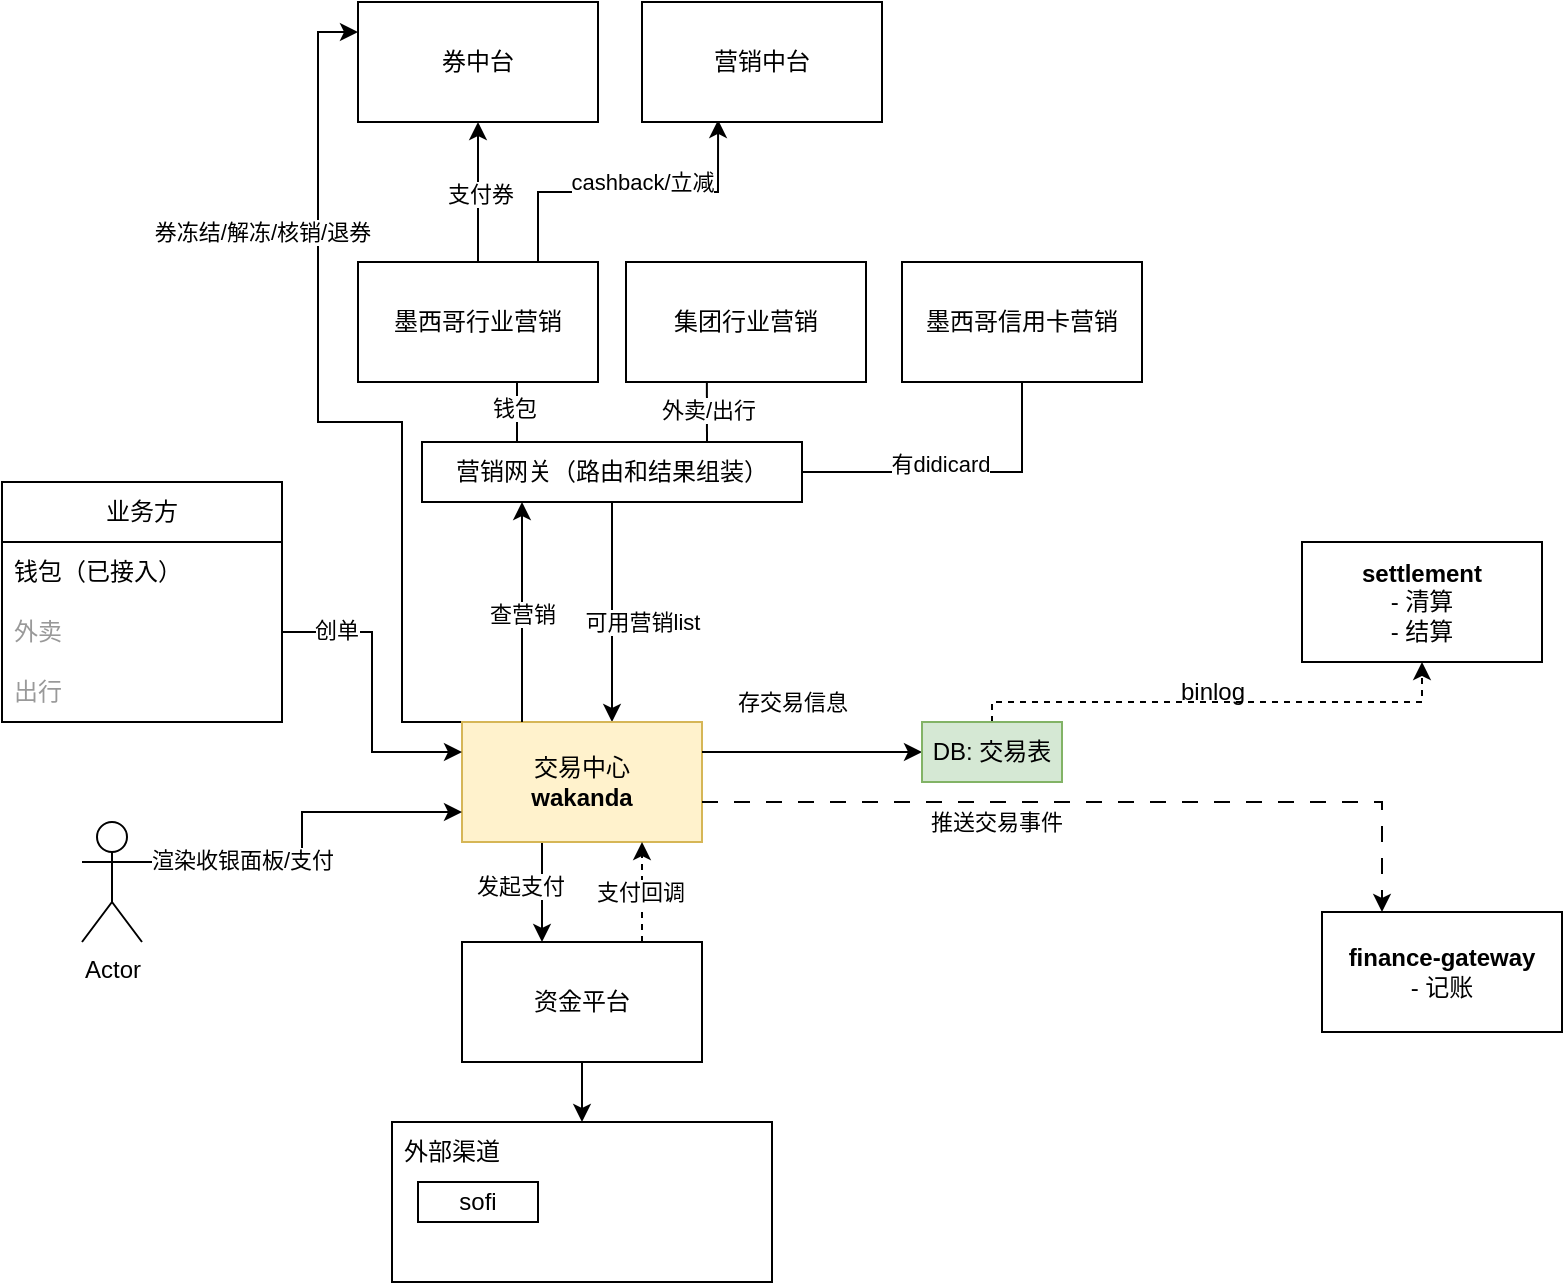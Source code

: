 <mxfile version="25.0.3" pages="2">
  <diagram id="0" name="第 1 页">
    <mxGraphModel dx="1026" dy="650" grid="1" gridSize="10" guides="1" tooltips="1" connect="1" arrows="1" fold="1" page="1" pageScale="1" pageWidth="2336" pageHeight="1654" math="0" shadow="0">
      <root>
        <mxCell id="0" />
        <mxCell id="1" parent="0" />
        <mxCell id="81-VmglB9chWacr3tUtb-1" style="edgeStyle=orthogonalEdgeStyle;rounded=0;orthogonalLoop=1;jettySize=auto;html=1;entryX=0.625;entryY=0;entryDx=0;entryDy=0;entryPerimeter=0;" parent="1" source="81-VmglB9chWacr3tUtb-7" target="81-VmglB9chWacr3tUtb-13" edge="1">
          <mxGeometry relative="1" as="geometry" />
        </mxCell>
        <mxCell id="81-VmglB9chWacr3tUtb-2" value="可用营销list" style="edgeLabel;html=1;align=center;verticalAlign=middle;resizable=0;points=[];" parent="81-VmglB9chWacr3tUtb-1" vertex="1" connectable="0">
          <mxGeometry x="-0.069" relative="1" as="geometry">
            <mxPoint x="15" y="9" as="offset" />
          </mxGeometry>
        </mxCell>
        <mxCell id="81-VmglB9chWacr3tUtb-3" style="edgeStyle=orthogonalEdgeStyle;rounded=0;orthogonalLoop=1;jettySize=auto;html=1;exitX=0.75;exitY=0;exitDx=0;exitDy=0;entryX=0.337;entryY=0.989;entryDx=0;entryDy=0;entryPerimeter=0;strokeColor=default;endArrow=none;endFill=0;" parent="1" source="81-VmglB9chWacr3tUtb-7" target="81-VmglB9chWacr3tUtb-41" edge="1">
          <mxGeometry relative="1" as="geometry" />
        </mxCell>
        <mxCell id="81-VmglB9chWacr3tUtb-4" value="外卖/出行" style="edgeLabel;html=1;align=center;verticalAlign=middle;resizable=0;points=[];" parent="81-VmglB9chWacr3tUtb-3" vertex="1" connectable="0">
          <mxGeometry x="0.078" relative="1" as="geometry">
            <mxPoint as="offset" />
          </mxGeometry>
        </mxCell>
        <mxCell id="81-VmglB9chWacr3tUtb-5" style="edgeStyle=orthogonalEdgeStyle;rounded=0;orthogonalLoop=1;jettySize=auto;html=1;exitX=1;exitY=0.5;exitDx=0;exitDy=0;endArrow=none;endFill=0;" parent="1" source="81-VmglB9chWacr3tUtb-7" target="81-VmglB9chWacr3tUtb-49" edge="1">
          <mxGeometry relative="1" as="geometry" />
        </mxCell>
        <mxCell id="81-VmglB9chWacr3tUtb-6" value="有didicard" style="edgeLabel;html=1;align=center;verticalAlign=middle;resizable=0;points=[];" parent="81-VmglB9chWacr3tUtb-5" vertex="1" connectable="0">
          <mxGeometry x="-0.11" y="4" relative="1" as="geometry">
            <mxPoint as="offset" />
          </mxGeometry>
        </mxCell>
        <mxCell id="81-VmglB9chWacr3tUtb-7" value="营销网关（路由和结果组装）" style="rounded=0;whiteSpace=wrap;html=1;" parent="1" vertex="1">
          <mxGeometry x="220" y="290" width="190" height="30" as="geometry" />
        </mxCell>
        <mxCell id="81-VmglB9chWacr3tUtb-8" value="&lt;b&gt;settlement&lt;/b&gt;&lt;br&gt;- 清算&lt;br&gt;- 结算" style="rounded=0;whiteSpace=wrap;html=1;" parent="1" vertex="1">
          <mxGeometry x="660" y="340" width="120" height="60" as="geometry" />
        </mxCell>
        <mxCell id="81-VmglB9chWacr3tUtb-9" style="edgeStyle=orthogonalEdgeStyle;rounded=0;orthogonalLoop=1;jettySize=auto;html=1;exitX=0.5;exitY=1;exitDx=0;exitDy=0;" parent="1" source="81-VmglB9chWacr3tUtb-13" target="81-VmglB9chWacr3tUtb-45" edge="1">
          <mxGeometry relative="1" as="geometry">
            <Array as="points">
              <mxPoint x="280" y="490" />
            </Array>
          </mxGeometry>
        </mxCell>
        <mxCell id="81-VmglB9chWacr3tUtb-10" value="发起支付" style="edgeLabel;html=1;align=center;verticalAlign=middle;resizable=0;points=[];" parent="81-VmglB9chWacr3tUtb-9" vertex="1" connectable="0">
          <mxGeometry x="-0.44" y="2" relative="1" as="geometry">
            <mxPoint x="-12" y="20" as="offset" />
          </mxGeometry>
        </mxCell>
        <mxCell id="81-VmglB9chWacr3tUtb-11" style="edgeStyle=orthogonalEdgeStyle;rounded=0;orthogonalLoop=1;jettySize=auto;html=1;exitX=0;exitY=0;exitDx=0;exitDy=0;entryX=0;entryY=0.25;entryDx=0;entryDy=0;" parent="1" source="81-VmglB9chWacr3tUtb-13" target="81-VmglB9chWacr3tUtb-24" edge="1">
          <mxGeometry relative="1" as="geometry">
            <Array as="points">
              <mxPoint x="210" y="430" />
              <mxPoint x="210" y="280" />
              <mxPoint x="168" y="280" />
              <mxPoint x="168" y="85" />
            </Array>
          </mxGeometry>
        </mxCell>
        <mxCell id="81-VmglB9chWacr3tUtb-12" value="券冻结/解冻/核销/退券" style="edgeLabel;html=1;align=center;verticalAlign=middle;resizable=0;points=[];" parent="81-VmglB9chWacr3tUtb-11" vertex="1" connectable="0">
          <mxGeometry x="0.451" y="3" relative="1" as="geometry">
            <mxPoint x="-25" as="offset" />
          </mxGeometry>
        </mxCell>
        <mxCell id="81-VmglB9chWacr3tUtb-13" value="交易中心&lt;br&gt;&lt;b&gt;wakanda&lt;/b&gt;" style="rounded=0;whiteSpace=wrap;html=1;fillColor=#fff2cc;strokeColor=#d6b656;" parent="1" vertex="1">
          <mxGeometry x="240" y="430" width="120" height="60" as="geometry" />
        </mxCell>
        <mxCell id="81-VmglB9chWacr3tUtb-14" value="&lt;div&gt;&lt;b&gt;finance-gateway&lt;/b&gt;&lt;/div&gt;&lt;div&gt;&lt;span style=&quot;background-color: initial;&quot;&gt;- 记账&lt;/span&gt;&lt;/div&gt;&lt;div&gt;&lt;/div&gt;&lt;div&gt;&lt;/div&gt;" style="rounded=0;whiteSpace=wrap;html=1;" parent="1" vertex="1">
          <mxGeometry x="670" y="525" width="120" height="60" as="geometry" />
        </mxCell>
        <mxCell id="81-VmglB9chWacr3tUtb-15" value="" style="endArrow=classic;html=1;rounded=0;exitX=0.25;exitY=0;exitDx=0;exitDy=0;" parent="1" source="81-VmglB9chWacr3tUtb-13" edge="1">
          <mxGeometry width="50" height="50" relative="1" as="geometry">
            <mxPoint x="380" y="500" as="sourcePoint" />
            <mxPoint x="270" y="320" as="targetPoint" />
          </mxGeometry>
        </mxCell>
        <mxCell id="81-VmglB9chWacr3tUtb-16" value="查营销" style="edgeLabel;html=1;align=center;verticalAlign=middle;resizable=0;points=[];" parent="81-VmglB9chWacr3tUtb-15" vertex="1" connectable="0">
          <mxGeometry x="-0.019" relative="1" as="geometry">
            <mxPoint as="offset" />
          </mxGeometry>
        </mxCell>
        <mxCell id="81-VmglB9chWacr3tUtb-17" value="" style="endArrow=classic;html=1;rounded=0;entryX=0.25;entryY=0;entryDx=0;entryDy=0;dashed=1;dashPattern=8 8;" parent="1" target="81-VmglB9chWacr3tUtb-14" edge="1">
          <mxGeometry width="50" height="50" relative="1" as="geometry">
            <mxPoint x="360" y="470" as="sourcePoint" />
            <mxPoint x="650" y="525" as="targetPoint" />
            <Array as="points">
              <mxPoint x="700" y="470" />
            </Array>
          </mxGeometry>
        </mxCell>
        <mxCell id="81-VmglB9chWacr3tUtb-18" value="推送交易事件" style="edgeLabel;html=1;align=center;verticalAlign=middle;resizable=0;points=[];" parent="81-VmglB9chWacr3tUtb-17" vertex="1" connectable="0">
          <mxGeometry x="-0.329" relative="1" as="geometry">
            <mxPoint x="14" y="10" as="offset" />
          </mxGeometry>
        </mxCell>
        <mxCell id="81-VmglB9chWacr3tUtb-19" value="" style="endArrow=classic;html=1;rounded=0;exitX=1;exitY=0.25;exitDx=0;exitDy=0;entryX=0;entryY=0.5;entryDx=0;entryDy=0;" parent="1" source="81-VmglB9chWacr3tUtb-13" target="81-VmglB9chWacr3tUtb-22" edge="1">
          <mxGeometry width="50" height="50" relative="1" as="geometry">
            <mxPoint x="360" y="450" as="sourcePoint" />
            <mxPoint x="680" y="400" as="targetPoint" />
            <Array as="points" />
          </mxGeometry>
        </mxCell>
        <mxCell id="81-VmglB9chWacr3tUtb-20" value="存交易信息" style="edgeLabel;html=1;align=center;verticalAlign=middle;resizable=0;points=[];" parent="81-VmglB9chWacr3tUtb-19" vertex="1" connectable="0">
          <mxGeometry x="-0.235" y="2" relative="1" as="geometry">
            <mxPoint x="3" y="-23" as="offset" />
          </mxGeometry>
        </mxCell>
        <mxCell id="81-VmglB9chWacr3tUtb-21" style="edgeStyle=orthogonalEdgeStyle;rounded=0;orthogonalLoop=1;jettySize=auto;html=1;exitX=0.5;exitY=0;exitDx=0;exitDy=0;entryX=0.5;entryY=1;entryDx=0;entryDy=0;dashed=1;" parent="1" source="81-VmglB9chWacr3tUtb-22" target="81-VmglB9chWacr3tUtb-8" edge="1">
          <mxGeometry relative="1" as="geometry">
            <Array as="points">
              <mxPoint x="505" y="420" />
              <mxPoint x="720" y="420" />
            </Array>
          </mxGeometry>
        </mxCell>
        <mxCell id="81-VmglB9chWacr3tUtb-22" value="DB: 交易表" style="whiteSpace=wrap;html=1;fillColor=#d5e8d4;strokeColor=#82b366;" parent="1" vertex="1">
          <mxGeometry x="470" y="430" width="70" height="30" as="geometry" />
        </mxCell>
        <mxCell id="81-VmglB9chWacr3tUtb-23" value="binlog" style="text;html=1;align=center;verticalAlign=middle;resizable=0;points=[];autosize=1;strokeColor=none;fillColor=none;" parent="1" vertex="1">
          <mxGeometry x="585" y="400" width="60" height="30" as="geometry" />
        </mxCell>
        <mxCell id="81-VmglB9chWacr3tUtb-24" value="券中台" style="rounded=0;whiteSpace=wrap;html=1;" parent="1" vertex="1">
          <mxGeometry x="188" y="70" width="120" height="60" as="geometry" />
        </mxCell>
        <mxCell id="81-VmglB9chWacr3tUtb-25" value="业务方" style="swimlane;fontStyle=0;childLayout=stackLayout;horizontal=1;startSize=30;horizontalStack=0;resizeParent=1;resizeParentMax=0;resizeLast=0;collapsible=1;marginBottom=0;whiteSpace=wrap;html=1;" parent="1" vertex="1">
          <mxGeometry x="10" y="310" width="140" height="120" as="geometry">
            <mxRectangle x="20" y="300" width="80" height="30" as="alternateBounds" />
          </mxGeometry>
        </mxCell>
        <mxCell id="81-VmglB9chWacr3tUtb-26" value="钱包（已接入）" style="text;strokeColor=none;fillColor=none;align=left;verticalAlign=middle;spacingLeft=4;spacingRight=4;overflow=hidden;points=[[0,0.5],[1,0.5]];portConstraint=eastwest;rotatable=0;whiteSpace=wrap;html=1;" parent="81-VmglB9chWacr3tUtb-25" vertex="1">
          <mxGeometry y="30" width="140" height="30" as="geometry" />
        </mxCell>
        <mxCell id="81-VmglB9chWacr3tUtb-27" value="&lt;font color=&quot;#999999&quot;&gt;外卖&lt;/font&gt;" style="text;strokeColor=none;fillColor=none;align=left;verticalAlign=middle;spacingLeft=4;spacingRight=4;overflow=hidden;points=[[0,0.5],[1,0.5]];portConstraint=eastwest;rotatable=0;whiteSpace=wrap;html=1;" parent="81-VmglB9chWacr3tUtb-25" vertex="1">
          <mxGeometry y="60" width="140" height="30" as="geometry" />
        </mxCell>
        <mxCell id="81-VmglB9chWacr3tUtb-28" value="&lt;font color=&quot;#999999&quot;&gt;出行&lt;/font&gt;" style="text;strokeColor=none;fillColor=none;align=left;verticalAlign=middle;spacingLeft=4;spacingRight=4;overflow=hidden;points=[[0,0.5],[1,0.5]];portConstraint=eastwest;rotatable=0;whiteSpace=wrap;html=1;" parent="81-VmglB9chWacr3tUtb-25" vertex="1">
          <mxGeometry y="90" width="140" height="30" as="geometry" />
        </mxCell>
        <mxCell id="81-VmglB9chWacr3tUtb-29" style="edgeStyle=orthogonalEdgeStyle;rounded=0;orthogonalLoop=1;jettySize=auto;html=1;exitX=1;exitY=0.5;exitDx=0;exitDy=0;entryX=0;entryY=0.25;entryDx=0;entryDy=0;" parent="1" source="81-VmglB9chWacr3tUtb-27" target="81-VmglB9chWacr3tUtb-13" edge="1">
          <mxGeometry relative="1" as="geometry" />
        </mxCell>
        <mxCell id="81-VmglB9chWacr3tUtb-30" value="创单" style="edgeLabel;html=1;align=center;verticalAlign=middle;resizable=0;points=[];" parent="81-VmglB9chWacr3tUtb-29" vertex="1" connectable="0">
          <mxGeometry x="-0.64" y="1" relative="1" as="geometry">
            <mxPoint as="offset" />
          </mxGeometry>
        </mxCell>
        <mxCell id="81-VmglB9chWacr3tUtb-31" style="edgeStyle=orthogonalEdgeStyle;rounded=0;orthogonalLoop=1;jettySize=auto;html=1;exitX=1;exitY=0.333;exitDx=0;exitDy=0;exitPerimeter=0;entryX=0;entryY=0.75;entryDx=0;entryDy=0;" parent="1" source="81-VmglB9chWacr3tUtb-33" target="81-VmglB9chWacr3tUtb-13" edge="1">
          <mxGeometry relative="1" as="geometry" />
        </mxCell>
        <mxCell id="81-VmglB9chWacr3tUtb-32" value="渲染收银面板/支付" style="edgeLabel;html=1;align=center;verticalAlign=middle;resizable=0;points=[];" parent="81-VmglB9chWacr3tUtb-31" vertex="1" connectable="0">
          <mxGeometry x="-0.46" y="1" relative="1" as="geometry">
            <mxPoint as="offset" />
          </mxGeometry>
        </mxCell>
        <mxCell id="81-VmglB9chWacr3tUtb-33" value="Actor" style="shape=umlActor;verticalLabelPosition=bottom;verticalAlign=top;html=1;outlineConnect=0;" parent="1" vertex="1">
          <mxGeometry x="50" y="480" width="30" height="60" as="geometry" />
        </mxCell>
        <mxCell id="81-VmglB9chWacr3tUtb-34" style="edgeStyle=orthogonalEdgeStyle;rounded=0;orthogonalLoop=1;jettySize=auto;html=1;exitX=0.75;exitY=0;exitDx=0;exitDy=0;entryX=0.317;entryY=0.983;entryDx=0;entryDy=0;entryPerimeter=0;" parent="1" source="81-VmglB9chWacr3tUtb-40" target="81-VmglB9chWacr3tUtb-50" edge="1">
          <mxGeometry relative="1" as="geometry" />
        </mxCell>
        <mxCell id="81-VmglB9chWacr3tUtb-35" value="cashback/立减" style="edgeLabel;html=1;align=center;verticalAlign=middle;resizable=0;points=[];" parent="81-VmglB9chWacr3tUtb-34" vertex="1" connectable="0">
          <mxGeometry x="0.23" relative="1" as="geometry">
            <mxPoint x="-12" y="-5" as="offset" />
          </mxGeometry>
        </mxCell>
        <mxCell id="81-VmglB9chWacr3tUtb-36" style="edgeStyle=orthogonalEdgeStyle;rounded=0;orthogonalLoop=1;jettySize=auto;html=1;exitX=0.75;exitY=1;exitDx=0;exitDy=0;entryX=0.25;entryY=0;entryDx=0;entryDy=0;endArrow=none;endFill=0;" parent="1" source="81-VmglB9chWacr3tUtb-40" target="81-VmglB9chWacr3tUtb-7" edge="1">
          <mxGeometry relative="1" as="geometry" />
        </mxCell>
        <mxCell id="81-VmglB9chWacr3tUtb-37" value="钱包" style="edgeLabel;html=1;align=center;verticalAlign=middle;resizable=0;points=[];" parent="81-VmglB9chWacr3tUtb-36" vertex="1" connectable="0">
          <mxGeometry x="0.161" y="-2" relative="1" as="geometry">
            <mxPoint as="offset" />
          </mxGeometry>
        </mxCell>
        <mxCell id="81-VmglB9chWacr3tUtb-38" style="edgeStyle=orthogonalEdgeStyle;rounded=0;orthogonalLoop=1;jettySize=auto;html=1;exitX=0.5;exitY=0;exitDx=0;exitDy=0;entryX=0.5;entryY=1;entryDx=0;entryDy=0;" parent="1" source="81-VmglB9chWacr3tUtb-40" target="81-VmglB9chWacr3tUtb-24" edge="1">
          <mxGeometry relative="1" as="geometry" />
        </mxCell>
        <mxCell id="81-VmglB9chWacr3tUtb-39" value="支付券" style="edgeLabel;html=1;align=center;verticalAlign=middle;resizable=0;points=[];" parent="81-VmglB9chWacr3tUtb-38" vertex="1" connectable="0">
          <mxGeometry x="-0.029" y="-1" relative="1" as="geometry">
            <mxPoint as="offset" />
          </mxGeometry>
        </mxCell>
        <mxCell id="81-VmglB9chWacr3tUtb-40" value="墨西哥行业营销" style="rounded=0;whiteSpace=wrap;html=1;" parent="1" vertex="1">
          <mxGeometry x="188" y="200" width="120" height="60" as="geometry" />
        </mxCell>
        <mxCell id="81-VmglB9chWacr3tUtb-41" value="集团行业营销" style="rounded=0;whiteSpace=wrap;html=1;" parent="1" vertex="1">
          <mxGeometry x="322" y="200" width="120" height="60" as="geometry" />
        </mxCell>
        <mxCell id="81-VmglB9chWacr3tUtb-42" style="edgeStyle=orthogonalEdgeStyle;rounded=0;orthogonalLoop=1;jettySize=auto;html=1;exitX=0.5;exitY=1;exitDx=0;exitDy=0;entryX=0.5;entryY=0;entryDx=0;entryDy=0;" parent="1" source="81-VmglB9chWacr3tUtb-45" target="81-VmglB9chWacr3tUtb-46" edge="1">
          <mxGeometry relative="1" as="geometry" />
        </mxCell>
        <mxCell id="81-VmglB9chWacr3tUtb-43" style="edgeStyle=orthogonalEdgeStyle;rounded=0;orthogonalLoop=1;jettySize=auto;html=1;exitX=0.75;exitY=0;exitDx=0;exitDy=0;entryX=0.75;entryY=1;entryDx=0;entryDy=0;dashed=1;" parent="1" source="81-VmglB9chWacr3tUtb-45" target="81-VmglB9chWacr3tUtb-13" edge="1">
          <mxGeometry relative="1" as="geometry" />
        </mxCell>
        <mxCell id="81-VmglB9chWacr3tUtb-44" value="支付回调" style="edgeLabel;html=1;align=center;verticalAlign=middle;resizable=0;points=[];" parent="81-VmglB9chWacr3tUtb-43" vertex="1" connectable="0">
          <mxGeometry y="1" relative="1" as="geometry">
            <mxPoint as="offset" />
          </mxGeometry>
        </mxCell>
        <mxCell id="81-VmglB9chWacr3tUtb-45" value="资金平台" style="rounded=0;whiteSpace=wrap;html=1;" parent="1" vertex="1">
          <mxGeometry x="240" y="540" width="120" height="60" as="geometry" />
        </mxCell>
        <mxCell id="81-VmglB9chWacr3tUtb-46" value="" style="rounded=0;whiteSpace=wrap;html=1;" parent="1" vertex="1">
          <mxGeometry x="205" y="630" width="190" height="80" as="geometry" />
        </mxCell>
        <mxCell id="81-VmglB9chWacr3tUtb-47" value="sofi" style="rounded=0;whiteSpace=wrap;html=1;" parent="1" vertex="1">
          <mxGeometry x="218" y="660" width="60" height="20" as="geometry" />
        </mxCell>
        <mxCell id="81-VmglB9chWacr3tUtb-48" value="外部渠道" style="text;html=1;strokeColor=none;fillColor=none;align=center;verticalAlign=middle;whiteSpace=wrap;rounded=0;" parent="1" vertex="1">
          <mxGeometry x="205" y="630" width="60" height="30" as="geometry" />
        </mxCell>
        <mxCell id="81-VmglB9chWacr3tUtb-49" value="墨西哥信用卡营销" style="rounded=0;whiteSpace=wrap;html=1;" parent="1" vertex="1">
          <mxGeometry x="460" y="200" width="120" height="60" as="geometry" />
        </mxCell>
        <mxCell id="81-VmglB9chWacr3tUtb-50" value="营销中台" style="rounded=0;whiteSpace=wrap;html=1;" parent="1" vertex="1">
          <mxGeometry x="330" y="70" width="120" height="60" as="geometry" />
        </mxCell>
      </root>
    </mxGraphModel>
  </diagram>
  <diagram name="第 1 页" id="Zo42xHpC_tQc7hRpSWQj">
    <mxGraphModel dx="804" dy="680" grid="1" gridSize="10" guides="1" tooltips="1" connect="1" arrows="1" fold="1" page="1" pageScale="1" pageWidth="2336" pageHeight="1654" math="0" shadow="0">
      <root>
        <mxCell id="0" />
        <mxCell id="1" parent="0" />
        <mxCell id="81-VmglB9chWacr3tUtb-1" style="edgeStyle=orthogonalEdgeStyle;rounded=0;orthogonalLoop=1;jettySize=auto;html=1;entryX=0.625;entryY=0;entryDx=0;entryDy=0;entryPerimeter=0;" edge="1" parent="1" source="81-VmglB9chWacr3tUtb-7" target="81-VmglB9chWacr3tUtb-13">
          <mxGeometry relative="1" as="geometry" />
        </mxCell>
        <mxCell id="81-VmglB9chWacr3tUtb-2" value="可用营销list" style="edgeLabel;html=1;align=center;verticalAlign=middle;resizable=0;points=[];" vertex="1" connectable="0" parent="81-VmglB9chWacr3tUtb-1">
          <mxGeometry x="-0.069" relative="1" as="geometry">
            <mxPoint x="15" y="9" as="offset" />
          </mxGeometry>
        </mxCell>
        <mxCell id="81-VmglB9chWacr3tUtb-3" style="edgeStyle=orthogonalEdgeStyle;rounded=0;orthogonalLoop=1;jettySize=auto;html=1;exitX=0.75;exitY=0;exitDx=0;exitDy=0;entryX=0.337;entryY=0.989;entryDx=0;entryDy=0;entryPerimeter=0;strokeColor=default;endArrow=none;endFill=0;" edge="1" parent="1" source="81-VmglB9chWacr3tUtb-7" target="81-VmglB9chWacr3tUtb-41">
          <mxGeometry relative="1" as="geometry" />
        </mxCell>
        <mxCell id="81-VmglB9chWacr3tUtb-4" value="外卖/出行" style="edgeLabel;html=1;align=center;verticalAlign=middle;resizable=0;points=[];" vertex="1" connectable="0" parent="81-VmglB9chWacr3tUtb-3">
          <mxGeometry x="0.078" relative="1" as="geometry">
            <mxPoint as="offset" />
          </mxGeometry>
        </mxCell>
        <mxCell id="81-VmglB9chWacr3tUtb-5" style="edgeStyle=orthogonalEdgeStyle;rounded=0;orthogonalLoop=1;jettySize=auto;html=1;exitX=1;exitY=0.5;exitDx=0;exitDy=0;endArrow=none;endFill=0;" edge="1" parent="1" source="81-VmglB9chWacr3tUtb-7" target="81-VmglB9chWacr3tUtb-49">
          <mxGeometry relative="1" as="geometry" />
        </mxCell>
        <mxCell id="81-VmglB9chWacr3tUtb-6" value="有didicard" style="edgeLabel;html=1;align=center;verticalAlign=middle;resizable=0;points=[];" vertex="1" connectable="0" parent="81-VmglB9chWacr3tUtb-5">
          <mxGeometry x="-0.11" y="4" relative="1" as="geometry">
            <mxPoint as="offset" />
          </mxGeometry>
        </mxCell>
        <mxCell id="81-VmglB9chWacr3tUtb-7" value="营销网关（路由和结果组装）" style="rounded=0;whiteSpace=wrap;html=1;" vertex="1" parent="1">
          <mxGeometry x="220" y="290" width="190" height="30" as="geometry" />
        </mxCell>
        <mxCell id="81-VmglB9chWacr3tUtb-8" value="&lt;b&gt;settlement&lt;/b&gt;&lt;br&gt;- 清算&lt;br&gt;- 结算" style="rounded=0;whiteSpace=wrap;html=1;" vertex="1" parent="1">
          <mxGeometry x="660" y="340" width="120" height="60" as="geometry" />
        </mxCell>
        <mxCell id="81-VmglB9chWacr3tUtb-9" style="edgeStyle=orthogonalEdgeStyle;rounded=0;orthogonalLoop=1;jettySize=auto;html=1;exitX=0.5;exitY=1;exitDx=0;exitDy=0;" edge="1" parent="1" source="81-VmglB9chWacr3tUtb-13" target="81-VmglB9chWacr3tUtb-45">
          <mxGeometry relative="1" as="geometry">
            <Array as="points">
              <mxPoint x="280" y="490" />
            </Array>
          </mxGeometry>
        </mxCell>
        <mxCell id="81-VmglB9chWacr3tUtb-10" value="发起支付" style="edgeLabel;html=1;align=center;verticalAlign=middle;resizable=0;points=[];" vertex="1" connectable="0" parent="81-VmglB9chWacr3tUtb-9">
          <mxGeometry x="-0.44" y="2" relative="1" as="geometry">
            <mxPoint x="-12" y="20" as="offset" />
          </mxGeometry>
        </mxCell>
        <mxCell id="81-VmglB9chWacr3tUtb-11" style="edgeStyle=orthogonalEdgeStyle;rounded=0;orthogonalLoop=1;jettySize=auto;html=1;exitX=0;exitY=0;exitDx=0;exitDy=0;entryX=0;entryY=0.25;entryDx=0;entryDy=0;" edge="1" parent="1" source="81-VmglB9chWacr3tUtb-13" target="81-VmglB9chWacr3tUtb-24">
          <mxGeometry relative="1" as="geometry">
            <Array as="points">
              <mxPoint x="210" y="430" />
              <mxPoint x="210" y="280" />
              <mxPoint x="168" y="280" />
              <mxPoint x="168" y="85" />
            </Array>
          </mxGeometry>
        </mxCell>
        <mxCell id="81-VmglB9chWacr3tUtb-12" value="券冻结/解冻/核销/退券" style="edgeLabel;html=1;align=center;verticalAlign=middle;resizable=0;points=[];" vertex="1" connectable="0" parent="81-VmglB9chWacr3tUtb-11">
          <mxGeometry x="0.451" y="3" relative="1" as="geometry">
            <mxPoint x="-25" as="offset" />
          </mxGeometry>
        </mxCell>
        <mxCell id="81-VmglB9chWacr3tUtb-13" value="交易中心&lt;br&gt;&lt;b&gt;wakanda&lt;/b&gt;" style="rounded=0;whiteSpace=wrap;html=1;fillColor=#fff2cc;strokeColor=#d6b656;" vertex="1" parent="1">
          <mxGeometry x="240" y="430" width="120" height="60" as="geometry" />
        </mxCell>
        <mxCell id="81-VmglB9chWacr3tUtb-14" value="&lt;div&gt;&lt;b&gt;finance-gateway&lt;/b&gt;&lt;/div&gt;&lt;div&gt;&lt;span style=&quot;background-color: initial;&quot;&gt;- 记账&lt;/span&gt;&lt;/div&gt;&lt;div&gt;&lt;/div&gt;&lt;div&gt;&lt;/div&gt;" style="rounded=0;whiteSpace=wrap;html=1;" vertex="1" parent="1">
          <mxGeometry x="670" y="525" width="120" height="60" as="geometry" />
        </mxCell>
        <mxCell id="81-VmglB9chWacr3tUtb-15" value="" style="endArrow=classic;html=1;rounded=0;exitX=0.25;exitY=0;exitDx=0;exitDy=0;" edge="1" parent="1" source="81-VmglB9chWacr3tUtb-13">
          <mxGeometry width="50" height="50" relative="1" as="geometry">
            <mxPoint x="380" y="500" as="sourcePoint" />
            <mxPoint x="270" y="320" as="targetPoint" />
          </mxGeometry>
        </mxCell>
        <mxCell id="81-VmglB9chWacr3tUtb-16" value="查营销" style="edgeLabel;html=1;align=center;verticalAlign=middle;resizable=0;points=[];" vertex="1" connectable="0" parent="81-VmglB9chWacr3tUtb-15">
          <mxGeometry x="-0.019" relative="1" as="geometry">
            <mxPoint as="offset" />
          </mxGeometry>
        </mxCell>
        <mxCell id="81-VmglB9chWacr3tUtb-17" value="" style="endArrow=classic;html=1;rounded=0;entryX=0.25;entryY=0;entryDx=0;entryDy=0;dashed=1;dashPattern=8 8;" edge="1" parent="1" target="81-VmglB9chWacr3tUtb-14">
          <mxGeometry width="50" height="50" relative="1" as="geometry">
            <mxPoint x="360" y="470" as="sourcePoint" />
            <mxPoint x="650" y="525" as="targetPoint" />
            <Array as="points">
              <mxPoint x="700" y="470" />
            </Array>
          </mxGeometry>
        </mxCell>
        <mxCell id="81-VmglB9chWacr3tUtb-18" value="推送交易事件" style="edgeLabel;html=1;align=center;verticalAlign=middle;resizable=0;points=[];" vertex="1" connectable="0" parent="81-VmglB9chWacr3tUtb-17">
          <mxGeometry x="-0.329" relative="1" as="geometry">
            <mxPoint x="14" y="10" as="offset" />
          </mxGeometry>
        </mxCell>
        <mxCell id="81-VmglB9chWacr3tUtb-19" value="" style="endArrow=classic;html=1;rounded=0;exitX=1;exitY=0.25;exitDx=0;exitDy=0;entryX=0;entryY=0.5;entryDx=0;entryDy=0;" edge="1" parent="1" source="81-VmglB9chWacr3tUtb-13" target="81-VmglB9chWacr3tUtb-22">
          <mxGeometry width="50" height="50" relative="1" as="geometry">
            <mxPoint x="360" y="450" as="sourcePoint" />
            <mxPoint x="680" y="400" as="targetPoint" />
            <Array as="points" />
          </mxGeometry>
        </mxCell>
        <mxCell id="81-VmglB9chWacr3tUtb-20" value="存交易信息" style="edgeLabel;html=1;align=center;verticalAlign=middle;resizable=0;points=[];" vertex="1" connectable="0" parent="81-VmglB9chWacr3tUtb-19">
          <mxGeometry x="-0.235" y="2" relative="1" as="geometry">
            <mxPoint x="3" y="-23" as="offset" />
          </mxGeometry>
        </mxCell>
        <mxCell id="81-VmglB9chWacr3tUtb-21" style="edgeStyle=orthogonalEdgeStyle;rounded=0;orthogonalLoop=1;jettySize=auto;html=1;exitX=0.5;exitY=0;exitDx=0;exitDy=0;entryX=0.5;entryY=1;entryDx=0;entryDy=0;dashed=1;" edge="1" parent="1" source="81-VmglB9chWacr3tUtb-22" target="81-VmglB9chWacr3tUtb-8">
          <mxGeometry relative="1" as="geometry">
            <Array as="points">
              <mxPoint x="505" y="420" />
              <mxPoint x="720" y="420" />
            </Array>
          </mxGeometry>
        </mxCell>
        <mxCell id="81-VmglB9chWacr3tUtb-22" value="DB: 交易表" style="whiteSpace=wrap;html=1;fillColor=#d5e8d4;strokeColor=#82b366;" vertex="1" parent="1">
          <mxGeometry x="470" y="430" width="70" height="30" as="geometry" />
        </mxCell>
        <mxCell id="81-VmglB9chWacr3tUtb-23" value="binlog" style="text;html=1;align=center;verticalAlign=middle;resizable=0;points=[];autosize=1;strokeColor=none;fillColor=none;" vertex="1" parent="1">
          <mxGeometry x="585" y="400" width="60" height="30" as="geometry" />
        </mxCell>
        <mxCell id="81-VmglB9chWacr3tUtb-24" value="券中台" style="rounded=0;whiteSpace=wrap;html=1;" vertex="1" parent="1">
          <mxGeometry x="188" y="70" width="120" height="60" as="geometry" />
        </mxCell>
        <mxCell id="81-VmglB9chWacr3tUtb-25" value="业务方" style="swimlane;fontStyle=0;childLayout=stackLayout;horizontal=1;startSize=30;horizontalStack=0;resizeParent=1;resizeParentMax=0;resizeLast=0;collapsible=1;marginBottom=0;whiteSpace=wrap;html=1;" vertex="1" parent="1">
          <mxGeometry x="10" y="310" width="140" height="120" as="geometry">
            <mxRectangle x="20" y="300" width="80" height="30" as="alternateBounds" />
          </mxGeometry>
        </mxCell>
        <mxCell id="81-VmglB9chWacr3tUtb-26" value="钱包（已接入）" style="text;strokeColor=none;fillColor=none;align=left;verticalAlign=middle;spacingLeft=4;spacingRight=4;overflow=hidden;points=[[0,0.5],[1,0.5]];portConstraint=eastwest;rotatable=0;whiteSpace=wrap;html=1;" vertex="1" parent="81-VmglB9chWacr3tUtb-25">
          <mxGeometry y="30" width="140" height="30" as="geometry" />
        </mxCell>
        <mxCell id="81-VmglB9chWacr3tUtb-27" value="&lt;font color=&quot;#999999&quot;&gt;外卖&lt;/font&gt;" style="text;strokeColor=none;fillColor=none;align=left;verticalAlign=middle;spacingLeft=4;spacingRight=4;overflow=hidden;points=[[0,0.5],[1,0.5]];portConstraint=eastwest;rotatable=0;whiteSpace=wrap;html=1;" vertex="1" parent="81-VmglB9chWacr3tUtb-25">
          <mxGeometry y="60" width="140" height="30" as="geometry" />
        </mxCell>
        <mxCell id="81-VmglB9chWacr3tUtb-28" value="&lt;font color=&quot;#999999&quot;&gt;出行&lt;/font&gt;" style="text;strokeColor=none;fillColor=none;align=left;verticalAlign=middle;spacingLeft=4;spacingRight=4;overflow=hidden;points=[[0,0.5],[1,0.5]];portConstraint=eastwest;rotatable=0;whiteSpace=wrap;html=1;" vertex="1" parent="81-VmglB9chWacr3tUtb-25">
          <mxGeometry y="90" width="140" height="30" as="geometry" />
        </mxCell>
        <mxCell id="81-VmglB9chWacr3tUtb-29" style="edgeStyle=orthogonalEdgeStyle;rounded=0;orthogonalLoop=1;jettySize=auto;html=1;exitX=1;exitY=0.5;exitDx=0;exitDy=0;entryX=0;entryY=0.25;entryDx=0;entryDy=0;" edge="1" parent="1" source="81-VmglB9chWacr3tUtb-27" target="81-VmglB9chWacr3tUtb-13">
          <mxGeometry relative="1" as="geometry" />
        </mxCell>
        <mxCell id="81-VmglB9chWacr3tUtb-30" value="创单" style="edgeLabel;html=1;align=center;verticalAlign=middle;resizable=0;points=[];" vertex="1" connectable="0" parent="81-VmglB9chWacr3tUtb-29">
          <mxGeometry x="-0.64" y="1" relative="1" as="geometry">
            <mxPoint as="offset" />
          </mxGeometry>
        </mxCell>
        <mxCell id="81-VmglB9chWacr3tUtb-31" style="edgeStyle=orthogonalEdgeStyle;rounded=0;orthogonalLoop=1;jettySize=auto;html=1;exitX=1;exitY=0.333;exitDx=0;exitDy=0;exitPerimeter=0;entryX=0;entryY=0.75;entryDx=0;entryDy=0;" edge="1" parent="1" source="81-VmglB9chWacr3tUtb-33" target="81-VmglB9chWacr3tUtb-13">
          <mxGeometry relative="1" as="geometry" />
        </mxCell>
        <mxCell id="81-VmglB9chWacr3tUtb-32" value="渲染收银面板/支付" style="edgeLabel;html=1;align=center;verticalAlign=middle;resizable=0;points=[];" vertex="1" connectable="0" parent="81-VmglB9chWacr3tUtb-31">
          <mxGeometry x="-0.46" y="1" relative="1" as="geometry">
            <mxPoint as="offset" />
          </mxGeometry>
        </mxCell>
        <mxCell id="81-VmglB9chWacr3tUtb-33" value="Actor" style="shape=umlActor;verticalLabelPosition=bottom;verticalAlign=top;html=1;outlineConnect=0;" vertex="1" parent="1">
          <mxGeometry x="50" y="480" width="30" height="60" as="geometry" />
        </mxCell>
        <mxCell id="81-VmglB9chWacr3tUtb-34" style="edgeStyle=orthogonalEdgeStyle;rounded=0;orthogonalLoop=1;jettySize=auto;html=1;exitX=0.75;exitY=0;exitDx=0;exitDy=0;entryX=0.317;entryY=0.983;entryDx=0;entryDy=0;entryPerimeter=0;" edge="1" parent="1" source="81-VmglB9chWacr3tUtb-40" target="81-VmglB9chWacr3tUtb-50">
          <mxGeometry relative="1" as="geometry" />
        </mxCell>
        <mxCell id="81-VmglB9chWacr3tUtb-35" value="cashback/立减" style="edgeLabel;html=1;align=center;verticalAlign=middle;resizable=0;points=[];" vertex="1" connectable="0" parent="81-VmglB9chWacr3tUtb-34">
          <mxGeometry x="0.23" relative="1" as="geometry">
            <mxPoint x="-12" y="-5" as="offset" />
          </mxGeometry>
        </mxCell>
        <mxCell id="81-VmglB9chWacr3tUtb-36" style="edgeStyle=orthogonalEdgeStyle;rounded=0;orthogonalLoop=1;jettySize=auto;html=1;exitX=0.75;exitY=1;exitDx=0;exitDy=0;entryX=0.25;entryY=0;entryDx=0;entryDy=0;endArrow=none;endFill=0;" edge="1" parent="1" source="81-VmglB9chWacr3tUtb-40" target="81-VmglB9chWacr3tUtb-7">
          <mxGeometry relative="1" as="geometry" />
        </mxCell>
        <mxCell id="81-VmglB9chWacr3tUtb-37" value="钱包" style="edgeLabel;html=1;align=center;verticalAlign=middle;resizable=0;points=[];" vertex="1" connectable="0" parent="81-VmglB9chWacr3tUtb-36">
          <mxGeometry x="0.161" y="-2" relative="1" as="geometry">
            <mxPoint as="offset" />
          </mxGeometry>
        </mxCell>
        <mxCell id="81-VmglB9chWacr3tUtb-38" style="edgeStyle=orthogonalEdgeStyle;rounded=0;orthogonalLoop=1;jettySize=auto;html=1;exitX=0.5;exitY=0;exitDx=0;exitDy=0;entryX=0.5;entryY=1;entryDx=0;entryDy=0;" edge="1" parent="1" source="81-VmglB9chWacr3tUtb-40" target="81-VmglB9chWacr3tUtb-24">
          <mxGeometry relative="1" as="geometry" />
        </mxCell>
        <mxCell id="81-VmglB9chWacr3tUtb-39" value="支付券" style="edgeLabel;html=1;align=center;verticalAlign=middle;resizable=0;points=[];" vertex="1" connectable="0" parent="81-VmglB9chWacr3tUtb-38">
          <mxGeometry x="-0.029" y="-1" relative="1" as="geometry">
            <mxPoint as="offset" />
          </mxGeometry>
        </mxCell>
        <mxCell id="81-VmglB9chWacr3tUtb-40" value="墨西哥行业营销" style="rounded=0;whiteSpace=wrap;html=1;" vertex="1" parent="1">
          <mxGeometry x="188" y="200" width="120" height="60" as="geometry" />
        </mxCell>
        <mxCell id="81-VmglB9chWacr3tUtb-41" value="集团行业营销" style="rounded=0;whiteSpace=wrap;html=1;" vertex="1" parent="1">
          <mxGeometry x="322" y="200" width="120" height="60" as="geometry" />
        </mxCell>
        <mxCell id="81-VmglB9chWacr3tUtb-42" style="edgeStyle=orthogonalEdgeStyle;rounded=0;orthogonalLoop=1;jettySize=auto;html=1;exitX=0.5;exitY=1;exitDx=0;exitDy=0;entryX=0.5;entryY=0;entryDx=0;entryDy=0;" edge="1" parent="1" source="81-VmglB9chWacr3tUtb-45" target="81-VmglB9chWacr3tUtb-46">
          <mxGeometry relative="1" as="geometry" />
        </mxCell>
        <mxCell id="81-VmglB9chWacr3tUtb-43" style="edgeStyle=orthogonalEdgeStyle;rounded=0;orthogonalLoop=1;jettySize=auto;html=1;exitX=0.75;exitY=0;exitDx=0;exitDy=0;entryX=0.75;entryY=1;entryDx=0;entryDy=0;dashed=1;" edge="1" parent="1" source="81-VmglB9chWacr3tUtb-45" target="81-VmglB9chWacr3tUtb-13">
          <mxGeometry relative="1" as="geometry" />
        </mxCell>
        <mxCell id="81-VmglB9chWacr3tUtb-44" value="支付回调" style="edgeLabel;html=1;align=center;verticalAlign=middle;resizable=0;points=[];" vertex="1" connectable="0" parent="81-VmglB9chWacr3tUtb-43">
          <mxGeometry y="1" relative="1" as="geometry">
            <mxPoint as="offset" />
          </mxGeometry>
        </mxCell>
        <mxCell id="81-VmglB9chWacr3tUtb-45" value="资金平台" style="rounded=0;whiteSpace=wrap;html=1;" vertex="1" parent="1">
          <mxGeometry x="240" y="540" width="120" height="60" as="geometry" />
        </mxCell>
        <mxCell id="81-VmglB9chWacr3tUtb-46" value="" style="rounded=0;whiteSpace=wrap;html=1;" vertex="1" parent="1">
          <mxGeometry x="205" y="630" width="190" height="80" as="geometry" />
        </mxCell>
        <mxCell id="81-VmglB9chWacr3tUtb-47" value="sofi" style="rounded=0;whiteSpace=wrap;html=1;" vertex="1" parent="1">
          <mxGeometry x="218" y="660" width="60" height="20" as="geometry" />
        </mxCell>
        <mxCell id="81-VmglB9chWacr3tUtb-48" value="外部渠道" style="text;html=1;strokeColor=none;fillColor=none;align=center;verticalAlign=middle;whiteSpace=wrap;rounded=0;" vertex="1" parent="1">
          <mxGeometry x="205" y="630" width="60" height="30" as="geometry" />
        </mxCell>
        <mxCell id="81-VmglB9chWacr3tUtb-49" value="墨西哥信用卡营销" style="rounded=0;whiteSpace=wrap;html=1;" vertex="1" parent="1">
          <mxGeometry x="460" y="200" width="120" height="60" as="geometry" />
        </mxCell>
        <mxCell id="81-VmglB9chWacr3tUtb-50" value="营销中台" style="rounded=0;whiteSpace=wrap;html=1;" vertex="1" parent="1">
          <mxGeometry x="330" y="70" width="120" height="60" as="geometry" />
        </mxCell>
      </root>
    </mxGraphModel>
  </diagram>
</mxfile>
